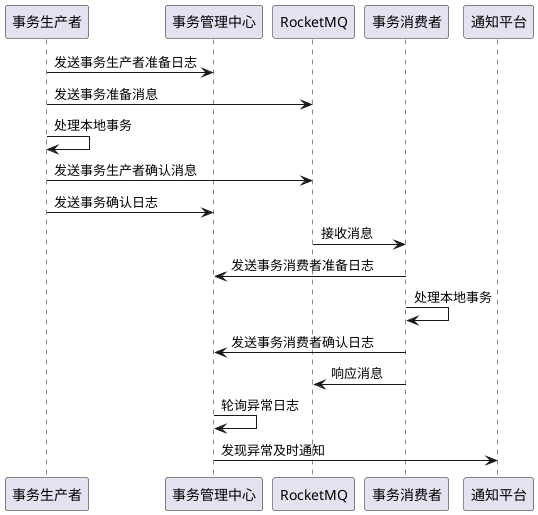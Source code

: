 @startuml
事务生产者 -> 事务管理中心: 发送事务生产者准备日志
事务生产者 -> RocketMQ: 发送事务准备消息
事务生产者 -> 事务生产者: 处理本地事务
事务生产者 -> RocketMQ: 发送事务生产者确认消息
事务生产者 -> 事务管理中心: 发送事务确认日志

RocketMQ -> 事务消费者: 接收消息
事务消费者 -> 事务管理中心: 发送事务消费者准备日志
事务消费者 -> 事务消费者: 处理本地事务
事务消费者 -> 事务管理中心: 发送事务消费者确认日志
事务消费者 -> RocketMQ: 响应消息

事务管理中心 -> 事务管理中心: 轮询异常日志

事务管理中心 -> 通知平台: 发现异常及时通知

@enduml
